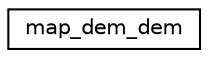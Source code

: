 digraph "Graphical Class Hierarchy"
{
 // INTERACTIVE_SVG=YES
  edge [fontname="Helvetica",fontsize="10",labelfontname="Helvetica",labelfontsize="10"];
  node [fontname="Helvetica",fontsize="10",shape=record];
  rankdir="LR";
  Node0 [label="map_dem_dem",height=0.2,width=0.4,color="black", fillcolor="white", style="filled",URL="$structmap__dem__dem.html",tooltip="DEM support structure. "];
}
